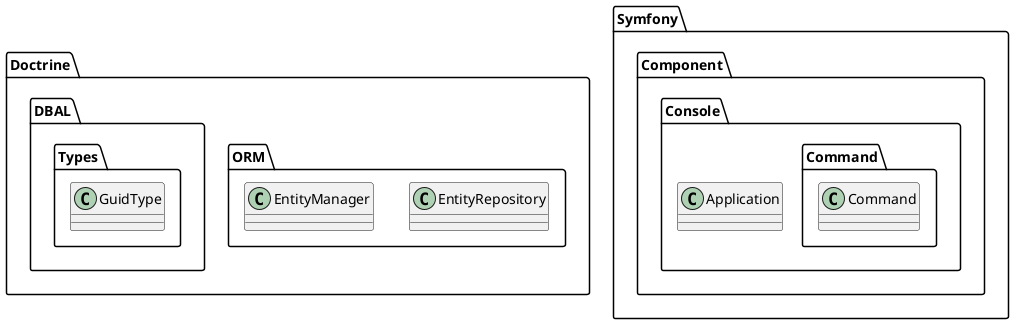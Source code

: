 @startuml

namespace Doctrine {
  namespace ORM {
    class EntityRepository
    class EntityManager
  }
  namespace DBAL.Types {
    class GuidType
  }
}

namespace Symfony.Component.Console {
  class Application
  namespace Command {
    class Command
  }
}


@enduml
